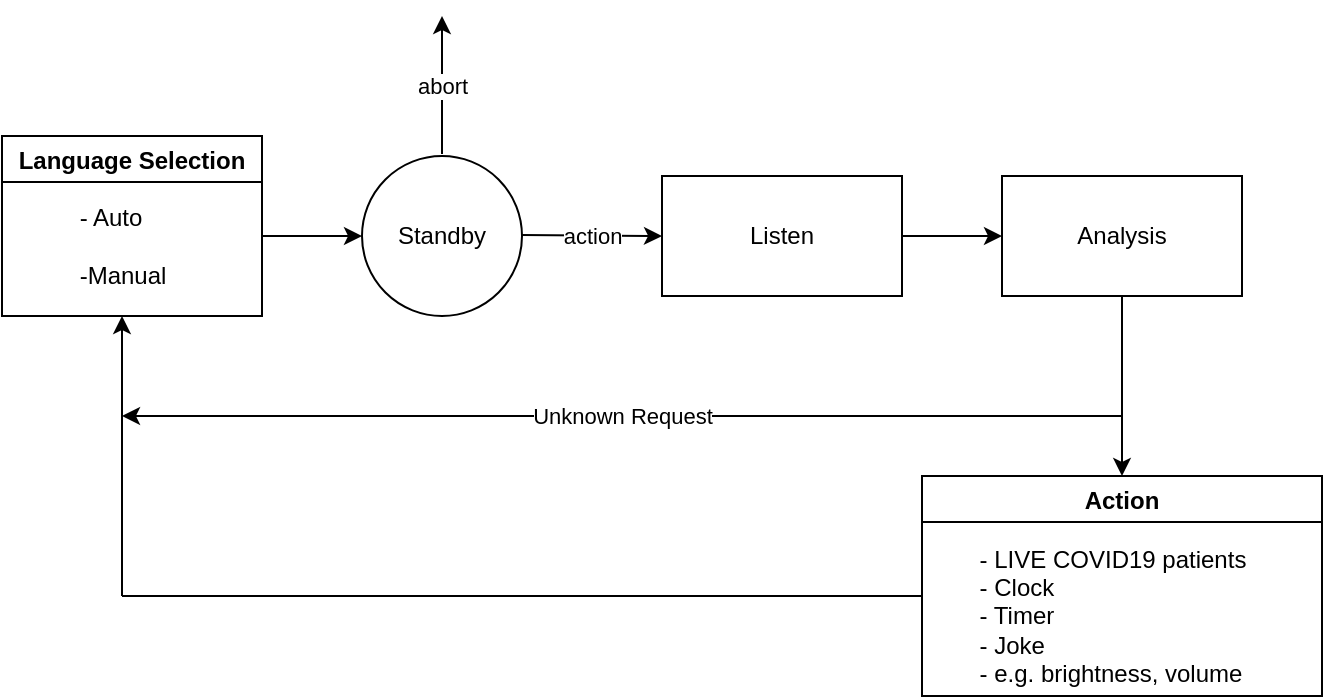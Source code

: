 <mxfile version="14.9.2" type="device"><diagram id="C5RBs43oDa-KdzZeNtuy" name="Page-1"><mxGraphModel dx="865" dy="456" grid="1" gridSize="10" guides="1" tooltips="1" connect="1" arrows="1" fold="1" page="1" pageScale="1" pageWidth="827" pageHeight="1169" math="0" shadow="0"><root><mxCell id="WIyWlLk6GJQsqaUBKTNV-0"/><mxCell id="WIyWlLk6GJQsqaUBKTNV-1" parent="WIyWlLk6GJQsqaUBKTNV-0"/><mxCell id="egZwdhdqJptfzxOPZjLG-3" value="Standby" style="ellipse;whiteSpace=wrap;html=1;aspect=fixed;" vertex="1" parent="WIyWlLk6GJQsqaUBKTNV-1"><mxGeometry x="280" y="140" width="80" height="80" as="geometry"/></mxCell><mxCell id="egZwdhdqJptfzxOPZjLG-4" value="" style="endArrow=classic;html=1;" edge="1" parent="WIyWlLk6GJQsqaUBKTNV-1" target="egZwdhdqJptfzxOPZjLG-3"><mxGeometry width="50" height="50" relative="1" as="geometry"><mxPoint x="230" y="180" as="sourcePoint"/><mxPoint x="280" y="130" as="targetPoint"/></mxGeometry></mxCell><mxCell id="egZwdhdqJptfzxOPZjLG-6" value="" style="endArrow=classic;html=1;" edge="1" parent="WIyWlLk6GJQsqaUBKTNV-1"><mxGeometry relative="1" as="geometry"><mxPoint x="320" y="139" as="sourcePoint"/><mxPoint x="320" y="70" as="targetPoint"/><Array as="points"><mxPoint x="320" y="100"/></Array></mxGeometry></mxCell><mxCell id="egZwdhdqJptfzxOPZjLG-7" value="abort" style="edgeLabel;resizable=0;html=1;align=center;verticalAlign=middle;" connectable="0" vertex="1" parent="egZwdhdqJptfzxOPZjLG-6"><mxGeometry relative="1" as="geometry"/></mxCell><mxCell id="egZwdhdqJptfzxOPZjLG-10" value="" style="endArrow=classic;html=1;" edge="1" parent="WIyWlLk6GJQsqaUBKTNV-1"><mxGeometry relative="1" as="geometry"><mxPoint x="360" y="179.5" as="sourcePoint"/><mxPoint x="430" y="180" as="targetPoint"/></mxGeometry></mxCell><mxCell id="egZwdhdqJptfzxOPZjLG-11" value="action" style="edgeLabel;resizable=0;html=1;align=center;verticalAlign=middle;" connectable="0" vertex="1" parent="egZwdhdqJptfzxOPZjLG-10"><mxGeometry relative="1" as="geometry"/></mxCell><mxCell id="egZwdhdqJptfzxOPZjLG-12" value="Language Selection" style="swimlane;" vertex="1" parent="WIyWlLk6GJQsqaUBKTNV-1"><mxGeometry x="100" y="130" width="130" height="90" as="geometry"/></mxCell><mxCell id="egZwdhdqJptfzxOPZjLG-13" value="&lt;div style=&quot;text-align: left&quot;&gt;&lt;span&gt;- Auto&lt;/span&gt;&lt;/div&gt;&lt;div style=&quot;text-align: left&quot;&gt;&lt;span&gt;&lt;br&gt;&lt;/span&gt;&lt;/div&gt;&lt;div style=&quot;text-align: left&quot;&gt;&lt;span&gt;-Manual&lt;/span&gt;&lt;/div&gt;" style="text;html=1;align=center;verticalAlign=middle;resizable=0;points=[];autosize=1;strokeColor=none;" vertex="1" parent="WIyWlLk6GJQsqaUBKTNV-1"><mxGeometry x="130" y="160" width="60" height="50" as="geometry"/></mxCell><mxCell id="egZwdhdqJptfzxOPZjLG-14" value="Listen" style="rounded=0;whiteSpace=wrap;html=1;" vertex="1" parent="WIyWlLk6GJQsqaUBKTNV-1"><mxGeometry x="430" y="150" width="120" height="60" as="geometry"/></mxCell><mxCell id="egZwdhdqJptfzxOPZjLG-16" value="" style="endArrow=classic;html=1;exitX=1;exitY=0.5;exitDx=0;exitDy=0;" edge="1" parent="WIyWlLk6GJQsqaUBKTNV-1" source="egZwdhdqJptfzxOPZjLG-14"><mxGeometry width="50" height="50" relative="1" as="geometry"><mxPoint x="530" y="340" as="sourcePoint"/><mxPoint x="600" y="180" as="targetPoint"/></mxGeometry></mxCell><mxCell id="egZwdhdqJptfzxOPZjLG-17" value="Analysis" style="rounded=0;whiteSpace=wrap;html=1;" vertex="1" parent="WIyWlLk6GJQsqaUBKTNV-1"><mxGeometry x="600" y="150" width="120" height="60" as="geometry"/></mxCell><mxCell id="egZwdhdqJptfzxOPZjLG-18" value="" style="endArrow=classic;html=1;exitX=0.5;exitY=1;exitDx=0;exitDy=0;" edge="1" parent="WIyWlLk6GJQsqaUBKTNV-1" source="egZwdhdqJptfzxOPZjLG-17"><mxGeometry width="50" height="50" relative="1" as="geometry"><mxPoint x="530" y="340" as="sourcePoint"/><mxPoint x="660" y="300" as="targetPoint"/></mxGeometry></mxCell><mxCell id="egZwdhdqJptfzxOPZjLG-20" value="Action" style="swimlane;" vertex="1" parent="WIyWlLk6GJQsqaUBKTNV-1"><mxGeometry x="560" y="300" width="200" height="110" as="geometry"/></mxCell><mxCell id="egZwdhdqJptfzxOPZjLG-21" value="&lt;div style=&quot;text-align: left&quot;&gt;&lt;span&gt;- LIVE COVID19 patients&lt;/span&gt;&lt;/div&gt;&lt;div style=&quot;text-align: left&quot;&gt;&lt;span&gt;- Clock&lt;/span&gt;&lt;/div&gt;&lt;div style=&quot;text-align: left&quot;&gt;&lt;span&gt;- Timer&lt;/span&gt;&lt;/div&gt;&lt;div style=&quot;text-align: left&quot;&gt;&lt;span&gt;- Joke&lt;/span&gt;&lt;/div&gt;&lt;div style=&quot;text-align: left&quot;&gt;&lt;span&gt;- e.g. brightness, volume&lt;/span&gt;&lt;/div&gt;" style="text;html=1;align=center;verticalAlign=middle;resizable=0;points=[];autosize=1;strokeColor=none;" vertex="1" parent="egZwdhdqJptfzxOPZjLG-20"><mxGeometry x="20" y="35" width="150" height="70" as="geometry"/></mxCell><mxCell id="egZwdhdqJptfzxOPZjLG-28" value="" style="endArrow=classic;html=1;" edge="1" parent="WIyWlLk6GJQsqaUBKTNV-1"><mxGeometry width="50" height="50" relative="1" as="geometry"><mxPoint x="160" y="360" as="sourcePoint"/><mxPoint x="160" y="220" as="targetPoint"/></mxGeometry></mxCell><mxCell id="egZwdhdqJptfzxOPZjLG-29" value="" style="endArrow=none;html=1;" edge="1" parent="WIyWlLk6GJQsqaUBKTNV-1"><mxGeometry width="50" height="50" relative="1" as="geometry"><mxPoint x="160" y="360" as="sourcePoint"/><mxPoint x="560" y="360" as="targetPoint"/></mxGeometry></mxCell><mxCell id="egZwdhdqJptfzxOPZjLG-30" value="" style="endArrow=classic;html=1;" edge="1" parent="WIyWlLk6GJQsqaUBKTNV-1"><mxGeometry relative="1" as="geometry"><mxPoint x="660" y="270" as="sourcePoint"/><mxPoint x="160" y="270" as="targetPoint"/></mxGeometry></mxCell><mxCell id="egZwdhdqJptfzxOPZjLG-31" value="Unknown Request" style="edgeLabel;resizable=0;html=1;align=center;verticalAlign=middle;" connectable="0" vertex="1" parent="egZwdhdqJptfzxOPZjLG-30"><mxGeometry relative="1" as="geometry"/></mxCell></root></mxGraphModel></diagram></mxfile>